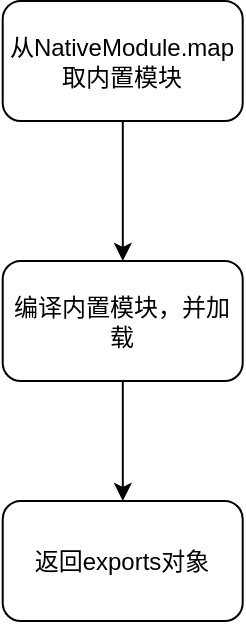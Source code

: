 <mxfile version="20.5.3" type="device"><diagram id="BnduXtnFs9fLUDGLCb_x" name="第 1 页"><mxGraphModel dx="946" dy="461" grid="1" gridSize="10" guides="1" tooltips="1" connect="1" arrows="1" fold="1" page="1" pageScale="1" pageWidth="3300" pageHeight="4681" math="0" shadow="0"><root><mxCell id="0"/><mxCell id="1" parent="0"/><mxCell id="teWh60bXVols077-PTi_-1" value="" style="edgeStyle=orthogonalEdgeStyle;rounded=0;orthogonalLoop=1;jettySize=auto;html=1;fontFamily=Helvetica;fontSize=12;" parent="1" source="teWh60bXVols077-PTi_-2" target="teWh60bXVols077-PTi_-5" edge="1"><mxGeometry relative="1" as="geometry"/></mxCell><mxCell id="teWh60bXVols077-PTi_-2" value="从NativeModule.map取内置模块" style="rounded=1;whiteSpace=wrap;html=1;fontFamily=Helvetica;fontSize=12;" parent="1" vertex="1"><mxGeometry x="882.353" y="1067.5" width="120" height="60" as="geometry"/></mxCell><mxCell id="teWh60bXVols077-PTi_-4" value="" style="edgeStyle=orthogonalEdgeStyle;rounded=0;orthogonalLoop=1;jettySize=auto;html=1;fontFamily=Helvetica;fontSize=12;" parent="1" source="teWh60bXVols077-PTi_-5" target="teWh60bXVols077-PTi_-6" edge="1"><mxGeometry relative="1" as="geometry"/></mxCell><mxCell id="teWh60bXVols077-PTi_-5" value="编译内置模块，并加载" style="rounded=1;whiteSpace=wrap;html=1;fontFamily=Helvetica;fontSize=12;" parent="1" vertex="1"><mxGeometry x="882.353" y="1197.5" width="120" height="60" as="geometry"/></mxCell><mxCell id="teWh60bXVols077-PTi_-6" value="返回exports对象" style="rounded=1;whiteSpace=wrap;html=1;fontFamily=Helvetica;fontSize=12;" parent="1" vertex="1"><mxGeometry x="882.353" y="1317.5" width="120" height="60" as="geometry"/></mxCell></root></mxGraphModel></diagram></mxfile>